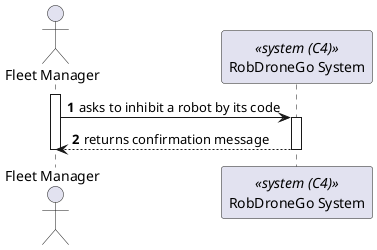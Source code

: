 @startuml process-view
autonumber

actor FM as "Fleet Manager"
participant SYS as "RobDroneGo System" <<system (C4)>>

activate FM

FM -> SYS : asks to inhibit a robot by its code
activate SYS

FM <-- SYS : returns confirmation message
deactivate SYS

deactivate FM

@enduml

